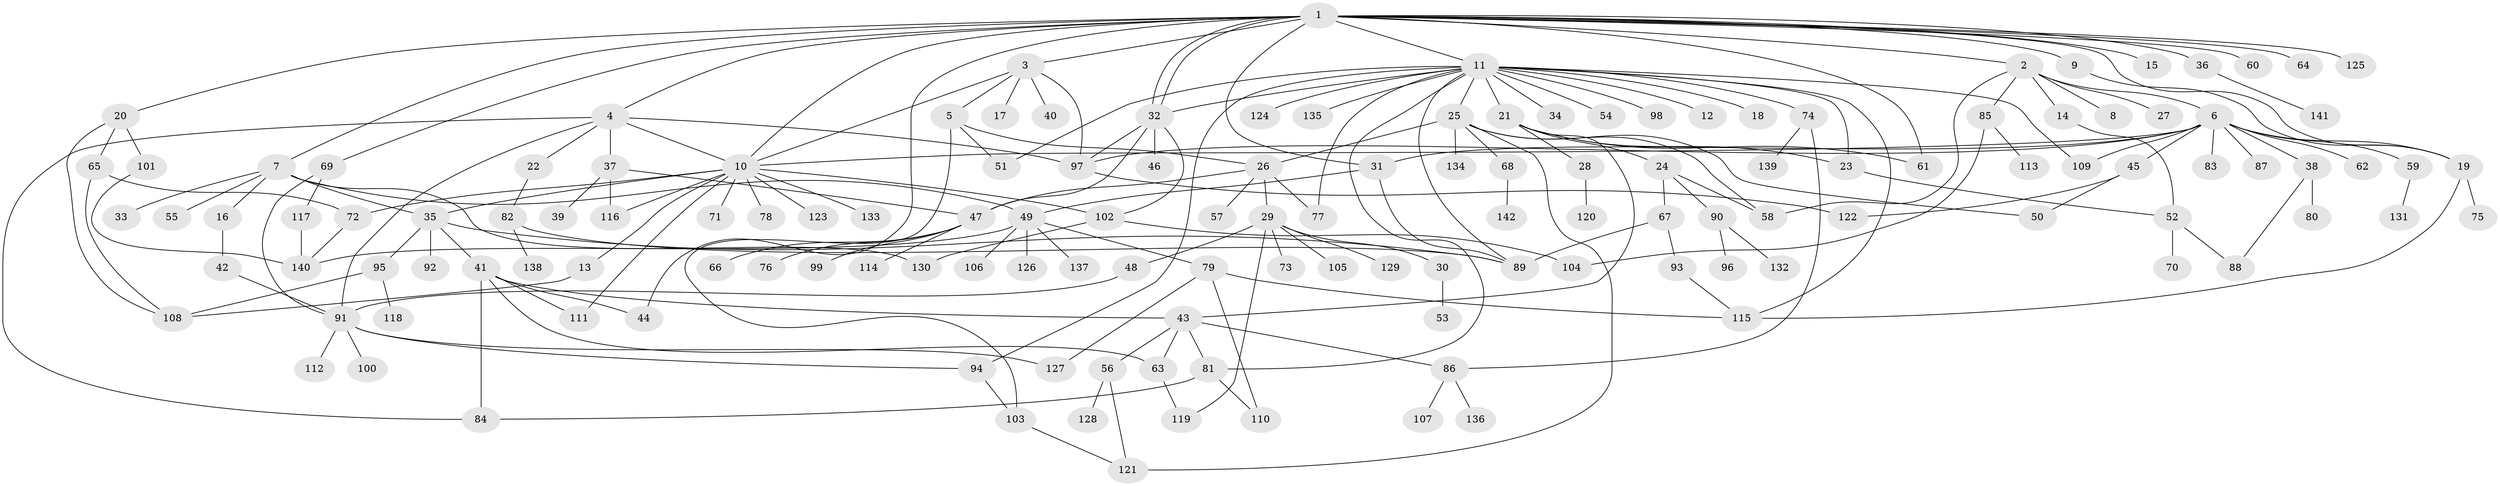 // coarse degree distribution, {20: 0.009615384615384616, 6: 0.08653846153846154, 5: 0.019230769230769232, 8: 0.019230769230769232, 4: 0.11538461538461539, 11: 0.009615384615384616, 7: 0.028846153846153848, 2: 0.15384615384615385, 13: 0.009615384615384616, 21: 0.009615384615384616, 1: 0.4423076923076923, 3: 0.08653846153846154, 9: 0.009615384615384616}
// Generated by graph-tools (version 1.1) at 2025/41/03/06/25 10:41:51]
// undirected, 142 vertices, 204 edges
graph export_dot {
graph [start="1"]
  node [color=gray90,style=filled];
  1;
  2;
  3;
  4;
  5;
  6;
  7;
  8;
  9;
  10;
  11;
  12;
  13;
  14;
  15;
  16;
  17;
  18;
  19;
  20;
  21;
  22;
  23;
  24;
  25;
  26;
  27;
  28;
  29;
  30;
  31;
  32;
  33;
  34;
  35;
  36;
  37;
  38;
  39;
  40;
  41;
  42;
  43;
  44;
  45;
  46;
  47;
  48;
  49;
  50;
  51;
  52;
  53;
  54;
  55;
  56;
  57;
  58;
  59;
  60;
  61;
  62;
  63;
  64;
  65;
  66;
  67;
  68;
  69;
  70;
  71;
  72;
  73;
  74;
  75;
  76;
  77;
  78;
  79;
  80;
  81;
  82;
  83;
  84;
  85;
  86;
  87;
  88;
  89;
  90;
  91;
  92;
  93;
  94;
  95;
  96;
  97;
  98;
  99;
  100;
  101;
  102;
  103;
  104;
  105;
  106;
  107;
  108;
  109;
  110;
  111;
  112;
  113;
  114;
  115;
  116;
  117;
  118;
  119;
  120;
  121;
  122;
  123;
  124;
  125;
  126;
  127;
  128;
  129;
  130;
  131;
  132;
  133;
  134;
  135;
  136;
  137;
  138;
  139;
  140;
  141;
  142;
  1 -- 2;
  1 -- 3;
  1 -- 4;
  1 -- 7;
  1 -- 9;
  1 -- 10;
  1 -- 11;
  1 -- 15;
  1 -- 19;
  1 -- 20;
  1 -- 31;
  1 -- 32;
  1 -- 32;
  1 -- 36;
  1 -- 44;
  1 -- 60;
  1 -- 61;
  1 -- 64;
  1 -- 69;
  1 -- 125;
  2 -- 6;
  2 -- 8;
  2 -- 14;
  2 -- 27;
  2 -- 58;
  2 -- 85;
  3 -- 5;
  3 -- 10;
  3 -- 17;
  3 -- 40;
  3 -- 97;
  4 -- 10;
  4 -- 22;
  4 -- 37;
  4 -- 84;
  4 -- 91;
  4 -- 97;
  5 -- 26;
  5 -- 51;
  5 -- 103;
  6 -- 10;
  6 -- 19;
  6 -- 31;
  6 -- 38;
  6 -- 45;
  6 -- 59;
  6 -- 62;
  6 -- 83;
  6 -- 87;
  6 -- 97;
  6 -- 109;
  7 -- 16;
  7 -- 33;
  7 -- 35;
  7 -- 49;
  7 -- 55;
  7 -- 130;
  9 -- 19;
  10 -- 13;
  10 -- 35;
  10 -- 71;
  10 -- 72;
  10 -- 78;
  10 -- 102;
  10 -- 111;
  10 -- 116;
  10 -- 123;
  10 -- 133;
  11 -- 12;
  11 -- 18;
  11 -- 21;
  11 -- 23;
  11 -- 25;
  11 -- 32;
  11 -- 34;
  11 -- 51;
  11 -- 54;
  11 -- 74;
  11 -- 77;
  11 -- 81;
  11 -- 89;
  11 -- 94;
  11 -- 98;
  11 -- 109;
  11 -- 115;
  11 -- 124;
  11 -- 135;
  13 -- 108;
  14 -- 52;
  16 -- 42;
  19 -- 75;
  19 -- 115;
  20 -- 65;
  20 -- 101;
  20 -- 108;
  21 -- 23;
  21 -- 24;
  21 -- 28;
  21 -- 43;
  21 -- 61;
  22 -- 82;
  23 -- 52;
  24 -- 58;
  24 -- 67;
  24 -- 90;
  25 -- 26;
  25 -- 50;
  25 -- 58;
  25 -- 68;
  25 -- 121;
  25 -- 134;
  26 -- 29;
  26 -- 47;
  26 -- 57;
  26 -- 77;
  28 -- 120;
  29 -- 30;
  29 -- 48;
  29 -- 73;
  29 -- 105;
  29 -- 119;
  29 -- 129;
  30 -- 53;
  31 -- 49;
  31 -- 89;
  32 -- 46;
  32 -- 47;
  32 -- 97;
  32 -- 102;
  35 -- 41;
  35 -- 89;
  35 -- 92;
  35 -- 95;
  36 -- 141;
  37 -- 39;
  37 -- 47;
  37 -- 116;
  38 -- 80;
  38 -- 88;
  41 -- 43;
  41 -- 44;
  41 -- 63;
  41 -- 84;
  41 -- 111;
  42 -- 91;
  43 -- 56;
  43 -- 63;
  43 -- 81;
  43 -- 86;
  45 -- 50;
  45 -- 122;
  47 -- 66;
  47 -- 76;
  47 -- 99;
  47 -- 114;
  48 -- 91;
  49 -- 79;
  49 -- 106;
  49 -- 126;
  49 -- 137;
  49 -- 140;
  52 -- 70;
  52 -- 88;
  56 -- 121;
  56 -- 128;
  59 -- 131;
  63 -- 119;
  65 -- 72;
  65 -- 108;
  67 -- 89;
  67 -- 93;
  68 -- 142;
  69 -- 91;
  69 -- 117;
  72 -- 140;
  74 -- 86;
  74 -- 139;
  79 -- 110;
  79 -- 115;
  79 -- 127;
  81 -- 84;
  81 -- 110;
  82 -- 89;
  82 -- 138;
  85 -- 104;
  85 -- 113;
  86 -- 107;
  86 -- 136;
  90 -- 96;
  90 -- 132;
  91 -- 94;
  91 -- 100;
  91 -- 112;
  91 -- 127;
  93 -- 115;
  94 -- 103;
  95 -- 108;
  95 -- 118;
  97 -- 122;
  101 -- 140;
  102 -- 104;
  102 -- 130;
  103 -- 121;
  117 -- 140;
}
